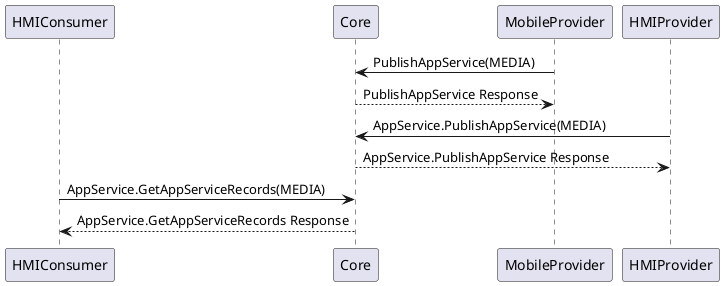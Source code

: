 @startuml GetAppServiceRecords
participant HMIConsumer
participant Core
participant MobileProvider
participant HMIProvider

MobileProvider -> Core: PublishAppService(MEDIA)
Core --> MobileProvider: PublishAppService Response
HMIProvider -> Core: AppService.PublishAppService(MEDIA)
Core --> HMIProvider: AppService.PublishAppService Response
HMIConsumer -> Core: AppService.GetAppServiceRecords(MEDIA)
Core --> HMIConsumer: AppService.GetAppServiceRecords Response
@enduml